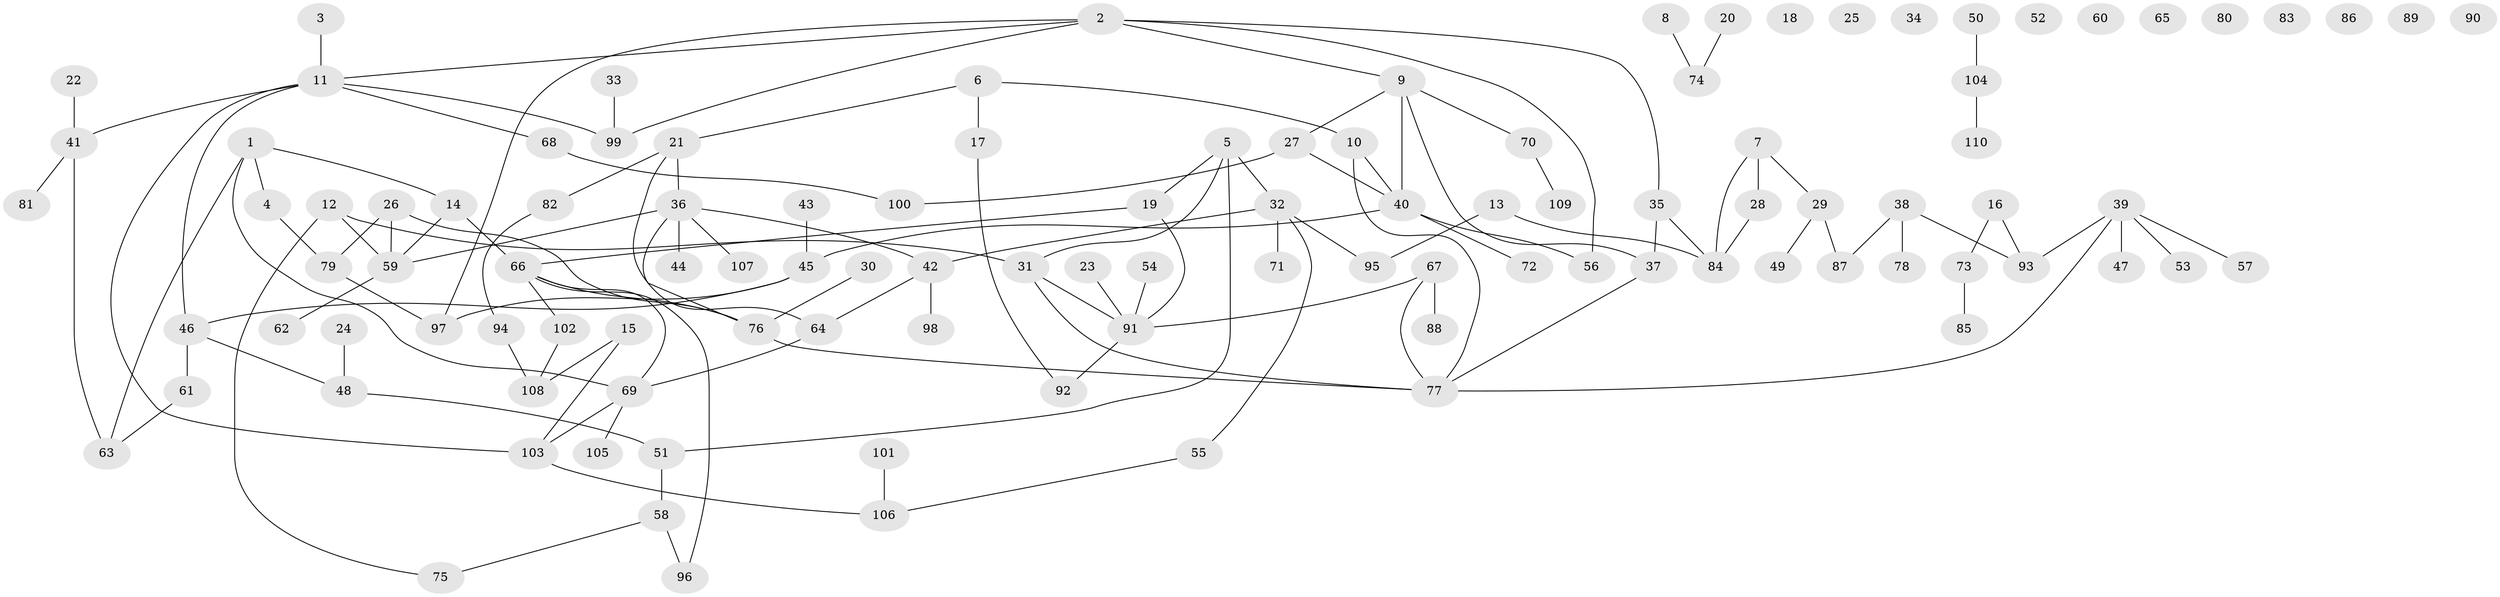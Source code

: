 // coarse degree distribution, {6: 0.05970149253731343, 8: 0.04477611940298507, 3: 0.2835820895522388, 2: 0.208955223880597, 5: 0.07462686567164178, 1: 0.26865671641791045, 4: 0.05970149253731343}
// Generated by graph-tools (version 1.1) at 2025/47/03/04/25 22:47:59]
// undirected, 110 vertices, 130 edges
graph export_dot {
  node [color=gray90,style=filled];
  1;
  2;
  3;
  4;
  5;
  6;
  7;
  8;
  9;
  10;
  11;
  12;
  13;
  14;
  15;
  16;
  17;
  18;
  19;
  20;
  21;
  22;
  23;
  24;
  25;
  26;
  27;
  28;
  29;
  30;
  31;
  32;
  33;
  34;
  35;
  36;
  37;
  38;
  39;
  40;
  41;
  42;
  43;
  44;
  45;
  46;
  47;
  48;
  49;
  50;
  51;
  52;
  53;
  54;
  55;
  56;
  57;
  58;
  59;
  60;
  61;
  62;
  63;
  64;
  65;
  66;
  67;
  68;
  69;
  70;
  71;
  72;
  73;
  74;
  75;
  76;
  77;
  78;
  79;
  80;
  81;
  82;
  83;
  84;
  85;
  86;
  87;
  88;
  89;
  90;
  91;
  92;
  93;
  94;
  95;
  96;
  97;
  98;
  99;
  100;
  101;
  102;
  103;
  104;
  105;
  106;
  107;
  108;
  109;
  110;
  1 -- 4;
  1 -- 14;
  1 -- 63;
  1 -- 69;
  2 -- 9;
  2 -- 11;
  2 -- 35;
  2 -- 56;
  2 -- 97;
  2 -- 99;
  3 -- 11;
  4 -- 79;
  5 -- 19;
  5 -- 31;
  5 -- 32;
  5 -- 51;
  6 -- 10;
  6 -- 17;
  6 -- 21;
  7 -- 28;
  7 -- 29;
  7 -- 84;
  8 -- 74;
  9 -- 27;
  9 -- 37;
  9 -- 40;
  9 -- 70;
  10 -- 40;
  10 -- 77;
  11 -- 41;
  11 -- 46;
  11 -- 68;
  11 -- 99;
  11 -- 103;
  12 -- 31;
  12 -- 59;
  12 -- 75;
  13 -- 84;
  13 -- 95;
  14 -- 59;
  14 -- 66;
  15 -- 103;
  15 -- 108;
  16 -- 73;
  16 -- 93;
  17 -- 92;
  19 -- 66;
  19 -- 91;
  20 -- 74;
  21 -- 36;
  21 -- 64;
  21 -- 82;
  22 -- 41;
  23 -- 91;
  24 -- 48;
  26 -- 59;
  26 -- 76;
  26 -- 79;
  27 -- 40;
  27 -- 100;
  28 -- 84;
  29 -- 49;
  29 -- 87;
  30 -- 76;
  31 -- 77;
  31 -- 91;
  32 -- 42;
  32 -- 55;
  32 -- 71;
  32 -- 95;
  33 -- 99;
  35 -- 37;
  35 -- 84;
  36 -- 42;
  36 -- 44;
  36 -- 59;
  36 -- 76;
  36 -- 107;
  37 -- 77;
  38 -- 78;
  38 -- 87;
  38 -- 93;
  39 -- 47;
  39 -- 53;
  39 -- 57;
  39 -- 77;
  39 -- 93;
  40 -- 45;
  40 -- 56;
  40 -- 72;
  41 -- 63;
  41 -- 81;
  42 -- 64;
  42 -- 98;
  43 -- 45;
  45 -- 46;
  45 -- 97;
  46 -- 48;
  46 -- 61;
  48 -- 51;
  50 -- 104;
  51 -- 58;
  54 -- 91;
  55 -- 106;
  58 -- 75;
  58 -- 96;
  59 -- 62;
  61 -- 63;
  64 -- 69;
  66 -- 69;
  66 -- 76;
  66 -- 96;
  66 -- 102;
  67 -- 77;
  67 -- 88;
  67 -- 91;
  68 -- 100;
  69 -- 103;
  69 -- 105;
  70 -- 109;
  73 -- 85;
  76 -- 77;
  79 -- 97;
  82 -- 94;
  91 -- 92;
  94 -- 108;
  101 -- 106;
  102 -- 108;
  103 -- 106;
  104 -- 110;
}
